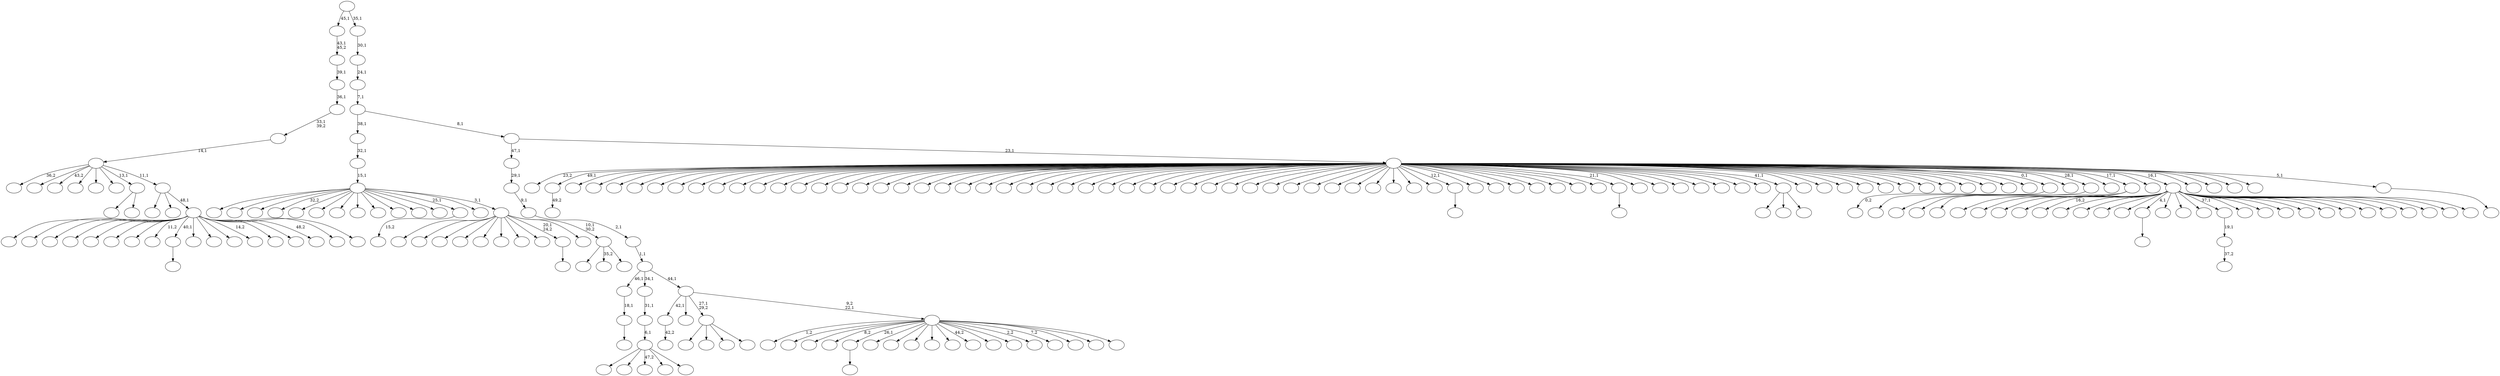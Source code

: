 digraph T {
	250 [label=""]
	249 [label=""]
	248 [label=""]
	247 [label=""]
	246 [label=""]
	245 [label=""]
	244 [label=""]
	243 [label=""]
	242 [label=""]
	241 [label=""]
	240 [label=""]
	239 [label=""]
	238 [label=""]
	237 [label=""]
	236 [label=""]
	235 [label=""]
	234 [label=""]
	233 [label=""]
	232 [label=""]
	231 [label=""]
	230 [label=""]
	229 [label=""]
	228 [label=""]
	227 [label=""]
	226 [label=""]
	225 [label=""]
	224 [label=""]
	223 [label=""]
	222 [label=""]
	221 [label=""]
	220 [label=""]
	219 [label=""]
	218 [label=""]
	217 [label=""]
	216 [label=""]
	215 [label=""]
	214 [label=""]
	213 [label=""]
	212 [label=""]
	211 [label=""]
	210 [label=""]
	209 [label=""]
	208 [label=""]
	207 [label=""]
	206 [label=""]
	205 [label=""]
	204 [label=""]
	203 [label=""]
	202 [label=""]
	201 [label=""]
	200 [label=""]
	199 [label=""]
	198 [label=""]
	197 [label=""]
	196 [label=""]
	195 [label=""]
	194 [label=""]
	193 [label=""]
	192 [label=""]
	191 [label=""]
	190 [label=""]
	189 [label=""]
	188 [label=""]
	187 [label=""]
	186 [label=""]
	185 [label=""]
	184 [label=""]
	183 [label=""]
	182 [label=""]
	181 [label=""]
	180 [label=""]
	179 [label=""]
	178 [label=""]
	177 [label=""]
	176 [label=""]
	175 [label=""]
	174 [label=""]
	173 [label=""]
	172 [label=""]
	171 [label=""]
	170 [label=""]
	169 [label=""]
	168 [label=""]
	167 [label=""]
	166 [label=""]
	165 [label=""]
	164 [label=""]
	163 [label=""]
	162 [label=""]
	161 [label=""]
	160 [label=""]
	159 [label=""]
	158 [label=""]
	157 [label=""]
	156 [label=""]
	155 [label=""]
	154 [label=""]
	153 [label=""]
	152 [label=""]
	151 [label=""]
	150 [label=""]
	149 [label=""]
	148 [label=""]
	147 [label=""]
	146 [label=""]
	145 [label=""]
	144 [label=""]
	143 [label=""]
	142 [label=""]
	141 [label=""]
	140 [label=""]
	139 [label=""]
	138 [label=""]
	137 [label=""]
	136 [label=""]
	135 [label=""]
	134 [label=""]
	133 [label=""]
	132 [label=""]
	131 [label=""]
	130 [label=""]
	129 [label=""]
	128 [label=""]
	127 [label=""]
	126 [label=""]
	125 [label=""]
	124 [label=""]
	123 [label=""]
	122 [label=""]
	121 [label=""]
	120 [label=""]
	119 [label=""]
	118 [label=""]
	117 [label=""]
	116 [label=""]
	115 [label=""]
	114 [label=""]
	113 [label=""]
	112 [label=""]
	111 [label=""]
	110 [label=""]
	109 [label=""]
	108 [label=""]
	107 [label=""]
	106 [label=""]
	105 [label=""]
	104 [label=""]
	103 [label=""]
	102 [label=""]
	101 [label=""]
	100 [label=""]
	99 [label=""]
	98 [label=""]
	97 [label=""]
	96 [label=""]
	95 [label=""]
	94 [label=""]
	93 [label=""]
	92 [label=""]
	91 [label=""]
	90 [label=""]
	89 [label=""]
	88 [label=""]
	87 [label=""]
	86 [label=""]
	85 [label=""]
	84 [label=""]
	83 [label=""]
	82 [label=""]
	81 [label=""]
	80 [label=""]
	79 [label=""]
	78 [label=""]
	77 [label=""]
	76 [label=""]
	75 [label=""]
	74 [label=""]
	73 [label=""]
	72 [label=""]
	71 [label=""]
	70 [label=""]
	69 [label=""]
	68 [label=""]
	67 [label=""]
	66 [label=""]
	65 [label=""]
	64 [label=""]
	63 [label=""]
	62 [label=""]
	61 [label=""]
	60 [label=""]
	59 [label=""]
	58 [label=""]
	57 [label=""]
	56 [label=""]
	55 [label=""]
	54 [label=""]
	53 [label=""]
	52 [label=""]
	51 [label=""]
	50 [label=""]
	49 [label=""]
	48 [label=""]
	47 [label=""]
	46 [label=""]
	45 [label=""]
	44 [label=""]
	43 [label=""]
	42 [label=""]
	41 [label=""]
	40 [label=""]
	39 [label=""]
	38 [label=""]
	37 [label=""]
	36 [label=""]
	35 [label=""]
	34 [label=""]
	33 [label=""]
	32 [label=""]
	31 [label=""]
	30 [label=""]
	29 [label=""]
	28 [label=""]
	27 [label=""]
	26 [label=""]
	25 [label=""]
	24 [label=""]
	23 [label=""]
	22 [label=""]
	21 [label=""]
	20 [label=""]
	19 [label=""]
	18 [label=""]
	17 [label=""]
	16 [label=""]
	15 [label=""]
	14 [label=""]
	13 [label=""]
	12 [label=""]
	11 [label=""]
	10 [label=""]
	9 [label=""]
	8 [label=""]
	7 [label=""]
	6 [label=""]
	5 [label=""]
	4 [label=""]
	3 [label=""]
	2 [label=""]
	1 [label=""]
	0 [label=""]
	243 -> 244 [label="49,2"]
	212 -> 213 [label=""]
	211 -> 212 [label="18,1"]
	199 -> 200 [label=""]
	191 -> 192 [label="42,2"]
	153 -> 154 [label=""]
	143 -> 144 [label=""]
	132 -> 133 [label=""]
	126 -> 127 [label="37,2"]
	125 -> 126 [label="19,1"]
	111 -> 112 [label=""]
	100 -> 101 [label="15,2"]
	83 -> 116 [label=""]
	83 -> 97 [label=""]
	83 -> 84 [label=""]
	67 -> 217 [label=""]
	67 -> 195 [label=""]
	67 -> 145 [label="47,2"]
	67 -> 91 [label=""]
	67 -> 68 [label=""]
	66 -> 67 [label="6,1"]
	65 -> 66 [label="31,1"]
	62 -> 63 [label=""]
	52 -> 53 [label="0,2"]
	48 -> 214 [label=""]
	48 -> 49 [label=""]
	46 -> 47 [label=""]
	42 -> 249 [label=""]
	42 -> 174 [label=""]
	42 -> 51 [label=""]
	42 -> 43 [label=""]
	40 -> 118 [label=""]
	40 -> 61 [label=""]
	40 -> 41 [label=""]
	37 -> 250 [label=""]
	37 -> 247 [label=""]
	37 -> 235 [label=""]
	37 -> 232 [label=""]
	37 -> 230 [label="16,2"]
	37 -> 227 [label=""]
	37 -> 202 [label=""]
	37 -> 183 [label=""]
	37 -> 168 [label=""]
	37 -> 153 [label="4,1"]
	37 -> 142 [label=""]
	37 -> 130 [label=""]
	37 -> 129 [label=""]
	37 -> 125 [label="37,1"]
	37 -> 115 [label=""]
	37 -> 113 [label=""]
	37 -> 109 [label=""]
	37 -> 107 [label=""]
	37 -> 105 [label=""]
	37 -> 85 [label=""]
	37 -> 80 [label=""]
	37 -> 76 [label=""]
	37 -> 75 [label=""]
	37 -> 64 [label=""]
	37 -> 54 [label=""]
	37 -> 38 [label=""]
	33 -> 248 [label="1,2"]
	33 -> 224 [label=""]
	33 -> 205 [label=""]
	33 -> 201 [label="8,2"]
	33 -> 199 [label="26,1"]
	33 -> 196 [label=""]
	33 -> 190 [label=""]
	33 -> 186 [label=""]
	33 -> 184 [label=""]
	33 -> 176 [label=""]
	33 -> 171 [label="44,2"]
	33 -> 170 [label=""]
	33 -> 146 [label=""]
	33 -> 108 [label="2,2"]
	33 -> 94 [label="7,2"]
	33 -> 89 [label=""]
	33 -> 45 [label=""]
	33 -> 34 [label=""]
	32 -> 191 [label="42,1"]
	32 -> 102 [label=""]
	32 -> 42 [label="27,1\n29,2"]
	32 -> 33 [label="9,2\n22,1"]
	31 -> 211 [label="46,1"]
	31 -> 65 [label="34,1"]
	31 -> 32 [label="44,1"]
	30 -> 31 [label="1,1"]
	29 -> 30 [label="2,1"]
	28 -> 29 [label="9,1"]
	27 -> 28 [label="29,1"]
	24 -> 197 [label=""]
	24 -> 26 [label="35,2"]
	24 -> 25 [label=""]
	23 -> 236 [label=""]
	23 -> 226 [label=""]
	23 -> 208 [label=""]
	23 -> 193 [label=""]
	23 -> 152 [label=""]
	23 -> 141 [label=""]
	23 -> 135 [label=""]
	23 -> 103 [label=""]
	23 -> 62 [label="20,1\n24,2"]
	23 -> 55 [label=""]
	23 -> 24 [label="10,1\n30,2"]
	22 -> 246 [label=""]
	22 -> 218 [label=""]
	22 -> 206 [label=""]
	22 -> 204 [label="32,2"]
	22 -> 189 [label=""]
	22 -> 185 [label=""]
	22 -> 181 [label=""]
	22 -> 177 [label=""]
	22 -> 167 [label=""]
	22 -> 148 [label=""]
	22 -> 124 [label=""]
	22 -> 121 [label=""]
	22 -> 100 [label="25,1"]
	22 -> 59 [label=""]
	22 -> 23 [label="3,1"]
	21 -> 22 [label="15,1"]
	20 -> 21 [label="32,1"]
	17 -> 241 [label=""]
	17 -> 222 [label=""]
	17 -> 210 [label=""]
	17 -> 209 [label=""]
	17 -> 165 [label=""]
	17 -> 162 [label=""]
	17 -> 151 [label=""]
	17 -> 150 [label="11,2"]
	17 -> 143 [label="40,1"]
	17 -> 138 [label=""]
	17 -> 136 [label=""]
	17 -> 104 [label=""]
	17 -> 99 [label="14,2"]
	17 -> 98 [label=""]
	17 -> 95 [label=""]
	17 -> 72 [label="48,2"]
	17 -> 57 [label=""]
	17 -> 18 [label=""]
	16 -> 139 [label=""]
	16 -> 79 [label=""]
	16 -> 17 [label="48,1"]
	15 -> 234 [label="36,2"]
	15 -> 178 [label=""]
	15 -> 164 [label="43,2"]
	15 -> 128 [label=""]
	15 -> 106 [label=""]
	15 -> 87 [label=""]
	15 -> 48 [label="13,1"]
	15 -> 16 [label="11,1"]
	14 -> 15 [label="14,1"]
	13 -> 14 [label="33,1\n39,2"]
	12 -> 13 [label="36,1"]
	11 -> 12 [label="39,1"]
	10 -> 11 [label="43,1\n45,2"]
	7 -> 8 [label=""]
	6 -> 245 [label="23,2"]
	6 -> 243 [label="49,1"]
	6 -> 242 [label=""]
	6 -> 240 [label=""]
	6 -> 239 [label=""]
	6 -> 238 [label=""]
	6 -> 237 [label=""]
	6 -> 233 [label=""]
	6 -> 231 [label=""]
	6 -> 229 [label=""]
	6 -> 228 [label=""]
	6 -> 225 [label=""]
	6 -> 223 [label=""]
	6 -> 221 [label=""]
	6 -> 220 [label=""]
	6 -> 219 [label=""]
	6 -> 216 [label=""]
	6 -> 215 [label=""]
	6 -> 207 [label=""]
	6 -> 203 [label=""]
	6 -> 198 [label=""]
	6 -> 194 [label=""]
	6 -> 188 [label=""]
	6 -> 187 [label=""]
	6 -> 182 [label=""]
	6 -> 180 [label=""]
	6 -> 179 [label=""]
	6 -> 175 [label=""]
	6 -> 173 [label=""]
	6 -> 172 [label=""]
	6 -> 169 [label=""]
	6 -> 166 [label=""]
	6 -> 163 [label=""]
	6 -> 161 [label=""]
	6 -> 160 [label=""]
	6 -> 159 [label=""]
	6 -> 158 [label=""]
	6 -> 157 [label=""]
	6 -> 156 [label=""]
	6 -> 155 [label=""]
	6 -> 149 [label=""]
	6 -> 147 [label=""]
	6 -> 140 [label=""]
	6 -> 137 [label=""]
	6 -> 134 [label=""]
	6 -> 132 [label="12,1"]
	6 -> 131 [label=""]
	6 -> 123 [label=""]
	6 -> 122 [label=""]
	6 -> 120 [label=""]
	6 -> 119 [label=""]
	6 -> 117 [label=""]
	6 -> 114 [label=""]
	6 -> 111 [label="21,1"]
	6 -> 110 [label=""]
	6 -> 96 [label=""]
	6 -> 93 [label=""]
	6 -> 92 [label=""]
	6 -> 90 [label=""]
	6 -> 88 [label=""]
	6 -> 86 [label=""]
	6 -> 83 [label="41,1"]
	6 -> 82 [label=""]
	6 -> 81 [label=""]
	6 -> 78 [label=""]
	6 -> 77 [label=""]
	6 -> 74 [label=""]
	6 -> 73 [label=""]
	6 -> 71 [label=""]
	6 -> 70 [label=""]
	6 -> 69 [label=""]
	6 -> 60 [label=""]
	6 -> 58 [label=""]
	6 -> 56 [label=""]
	6 -> 52 [label="0,1"]
	6 -> 50 [label=""]
	6 -> 46 [label="28,1"]
	6 -> 44 [label=""]
	6 -> 40 [label="17,1"]
	6 -> 39 [label=""]
	6 -> 37 [label="16,1"]
	6 -> 36 [label=""]
	6 -> 35 [label=""]
	6 -> 19 [label=""]
	6 -> 9 [label=""]
	6 -> 7 [label="5,1"]
	5 -> 27 [label="47,1"]
	5 -> 6 [label="23,1"]
	4 -> 20 [label="38,1"]
	4 -> 5 [label="8,1"]
	3 -> 4 [label="7,1"]
	2 -> 3 [label="24,1"]
	1 -> 2 [label="30,1"]
	0 -> 10 [label="45,1"]
	0 -> 1 [label="35,1"]
}
